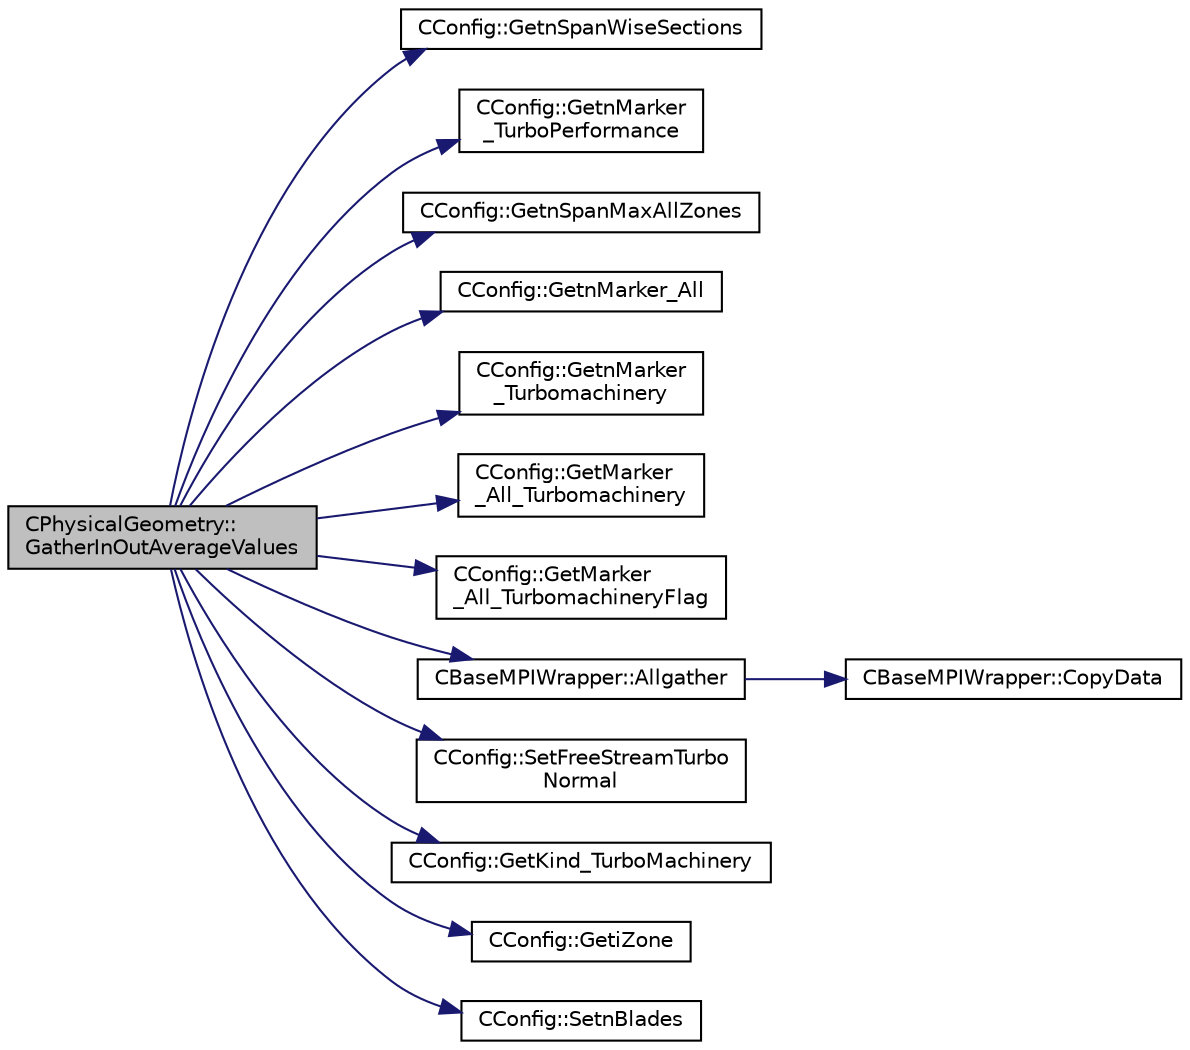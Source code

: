 digraph "CPhysicalGeometry::GatherInOutAverageValues"
{
  edge [fontname="Helvetica",fontsize="10",labelfontname="Helvetica",labelfontsize="10"];
  node [fontname="Helvetica",fontsize="10",shape=record];
  rankdir="LR";
  Node558 [label="CPhysicalGeometry::\lGatherInOutAverageValues",height=0.2,width=0.4,color="black", fillcolor="grey75", style="filled", fontcolor="black"];
  Node558 -> Node559 [color="midnightblue",fontsize="10",style="solid",fontname="Helvetica"];
  Node559 [label="CConfig::GetnSpanWiseSections",height=0.2,width=0.4,color="black", fillcolor="white", style="filled",URL="$class_c_config.html#a2afa29aab61d4f49387cec759b7735ea",tooltip="number span-wise sections to compute 3D BC and performance for turbomachinery. "];
  Node558 -> Node560 [color="midnightblue",fontsize="10",style="solid",fontname="Helvetica"];
  Node560 [label="CConfig::GetnMarker\l_TurboPerformance",height=0.2,width=0.4,color="black", fillcolor="white", style="filled",URL="$class_c_config.html#a9a665d90306ed49db16ac85e4d7acbb4",tooltip="number Turbomachinery performance option specified from config file. "];
  Node558 -> Node561 [color="midnightblue",fontsize="10",style="solid",fontname="Helvetica"];
  Node561 [label="CConfig::GetnSpanMaxAllZones",height=0.2,width=0.4,color="black", fillcolor="white", style="filled",URL="$class_c_config.html#a5f9d28d610a51f1c4bdb50d366d510c8",tooltip="number span-wise sections to compute performance for turbomachinery. "];
  Node558 -> Node562 [color="midnightblue",fontsize="10",style="solid",fontname="Helvetica"];
  Node562 [label="CConfig::GetnMarker_All",height=0.2,width=0.4,color="black", fillcolor="white", style="filled",URL="$class_c_config.html#a300c4884edfc0c2acf395036439004f4",tooltip="Get the total number of boundary markers including send/receive domains. "];
  Node558 -> Node563 [color="midnightblue",fontsize="10",style="solid",fontname="Helvetica"];
  Node563 [label="CConfig::GetnMarker\l_Turbomachinery",height=0.2,width=0.4,color="black", fillcolor="white", style="filled",URL="$class_c_config.html#a8f0ce5b4f605f885ae5391f567e3ae20",tooltip="number Turbomachinery performance option specified from config file. "];
  Node558 -> Node564 [color="midnightblue",fontsize="10",style="solid",fontname="Helvetica"];
  Node564 [label="CConfig::GetMarker\l_All_Turbomachinery",height=0.2,width=0.4,color="black", fillcolor="white", style="filled",URL="$class_c_config.html#a2989859c3fb041c6b83c1d3bf64f2f34",tooltip="Get the Turbomachinery information for a marker val_marker. "];
  Node558 -> Node565 [color="midnightblue",fontsize="10",style="solid",fontname="Helvetica"];
  Node565 [label="CConfig::GetMarker\l_All_TurbomachineryFlag",height=0.2,width=0.4,color="black", fillcolor="white", style="filled",URL="$class_c_config.html#ab74c164cca94a37de37dd2322c53f98c",tooltip="Get the Turbomachinery flag information for a marker val_marker. "];
  Node558 -> Node566 [color="midnightblue",fontsize="10",style="solid",fontname="Helvetica"];
  Node566 [label="CBaseMPIWrapper::Allgather",height=0.2,width=0.4,color="black", fillcolor="white", style="filled",URL="$class_c_base_m_p_i_wrapper.html#a55195abbb7206e08a4933fa53cd41923"];
  Node566 -> Node567 [color="midnightblue",fontsize="10",style="solid",fontname="Helvetica"];
  Node567 [label="CBaseMPIWrapper::CopyData",height=0.2,width=0.4,color="black", fillcolor="white", style="filled",URL="$class_c_base_m_p_i_wrapper.html#a4725cc1dd65b161b483e812a538a5e36"];
  Node558 -> Node568 [color="midnightblue",fontsize="10",style="solid",fontname="Helvetica"];
  Node568 [label="CConfig::SetFreeStreamTurbo\lNormal",height=0.2,width=0.4,color="black", fillcolor="white", style="filled",URL="$class_c_config.html#aff516f314958094f18fc685e29c218c3",tooltip="Set freestream turbonormal for initializing solution. "];
  Node558 -> Node569 [color="midnightblue",fontsize="10",style="solid",fontname="Helvetica"];
  Node569 [label="CConfig::GetKind_TurboMachinery",height=0.2,width=0.4,color="black", fillcolor="white", style="filled",URL="$class_c_config.html#afa3df6ff19988c7d4cc7bb350928e12b",tooltip="Get the kind of turbomachinery architecture. "];
  Node558 -> Node570 [color="midnightblue",fontsize="10",style="solid",fontname="Helvetica"];
  Node570 [label="CConfig::GetiZone",height=0.2,width=0.4,color="black", fillcolor="white", style="filled",URL="$class_c_config.html#ac09e21f44792b38adb3f933a4426b25f",tooltip="Provides the number of varaibles. "];
  Node558 -> Node571 [color="midnightblue",fontsize="10",style="solid",fontname="Helvetica"];
  Node571 [label="CConfig::SetnBlades",height=0.2,width=0.4,color="black", fillcolor="white", style="filled",URL="$class_c_config.html#ad320271639c6c6dbe95246c3d53a4cea",tooltip="number Turbomachinery blades computed using the pitch information. "];
}

